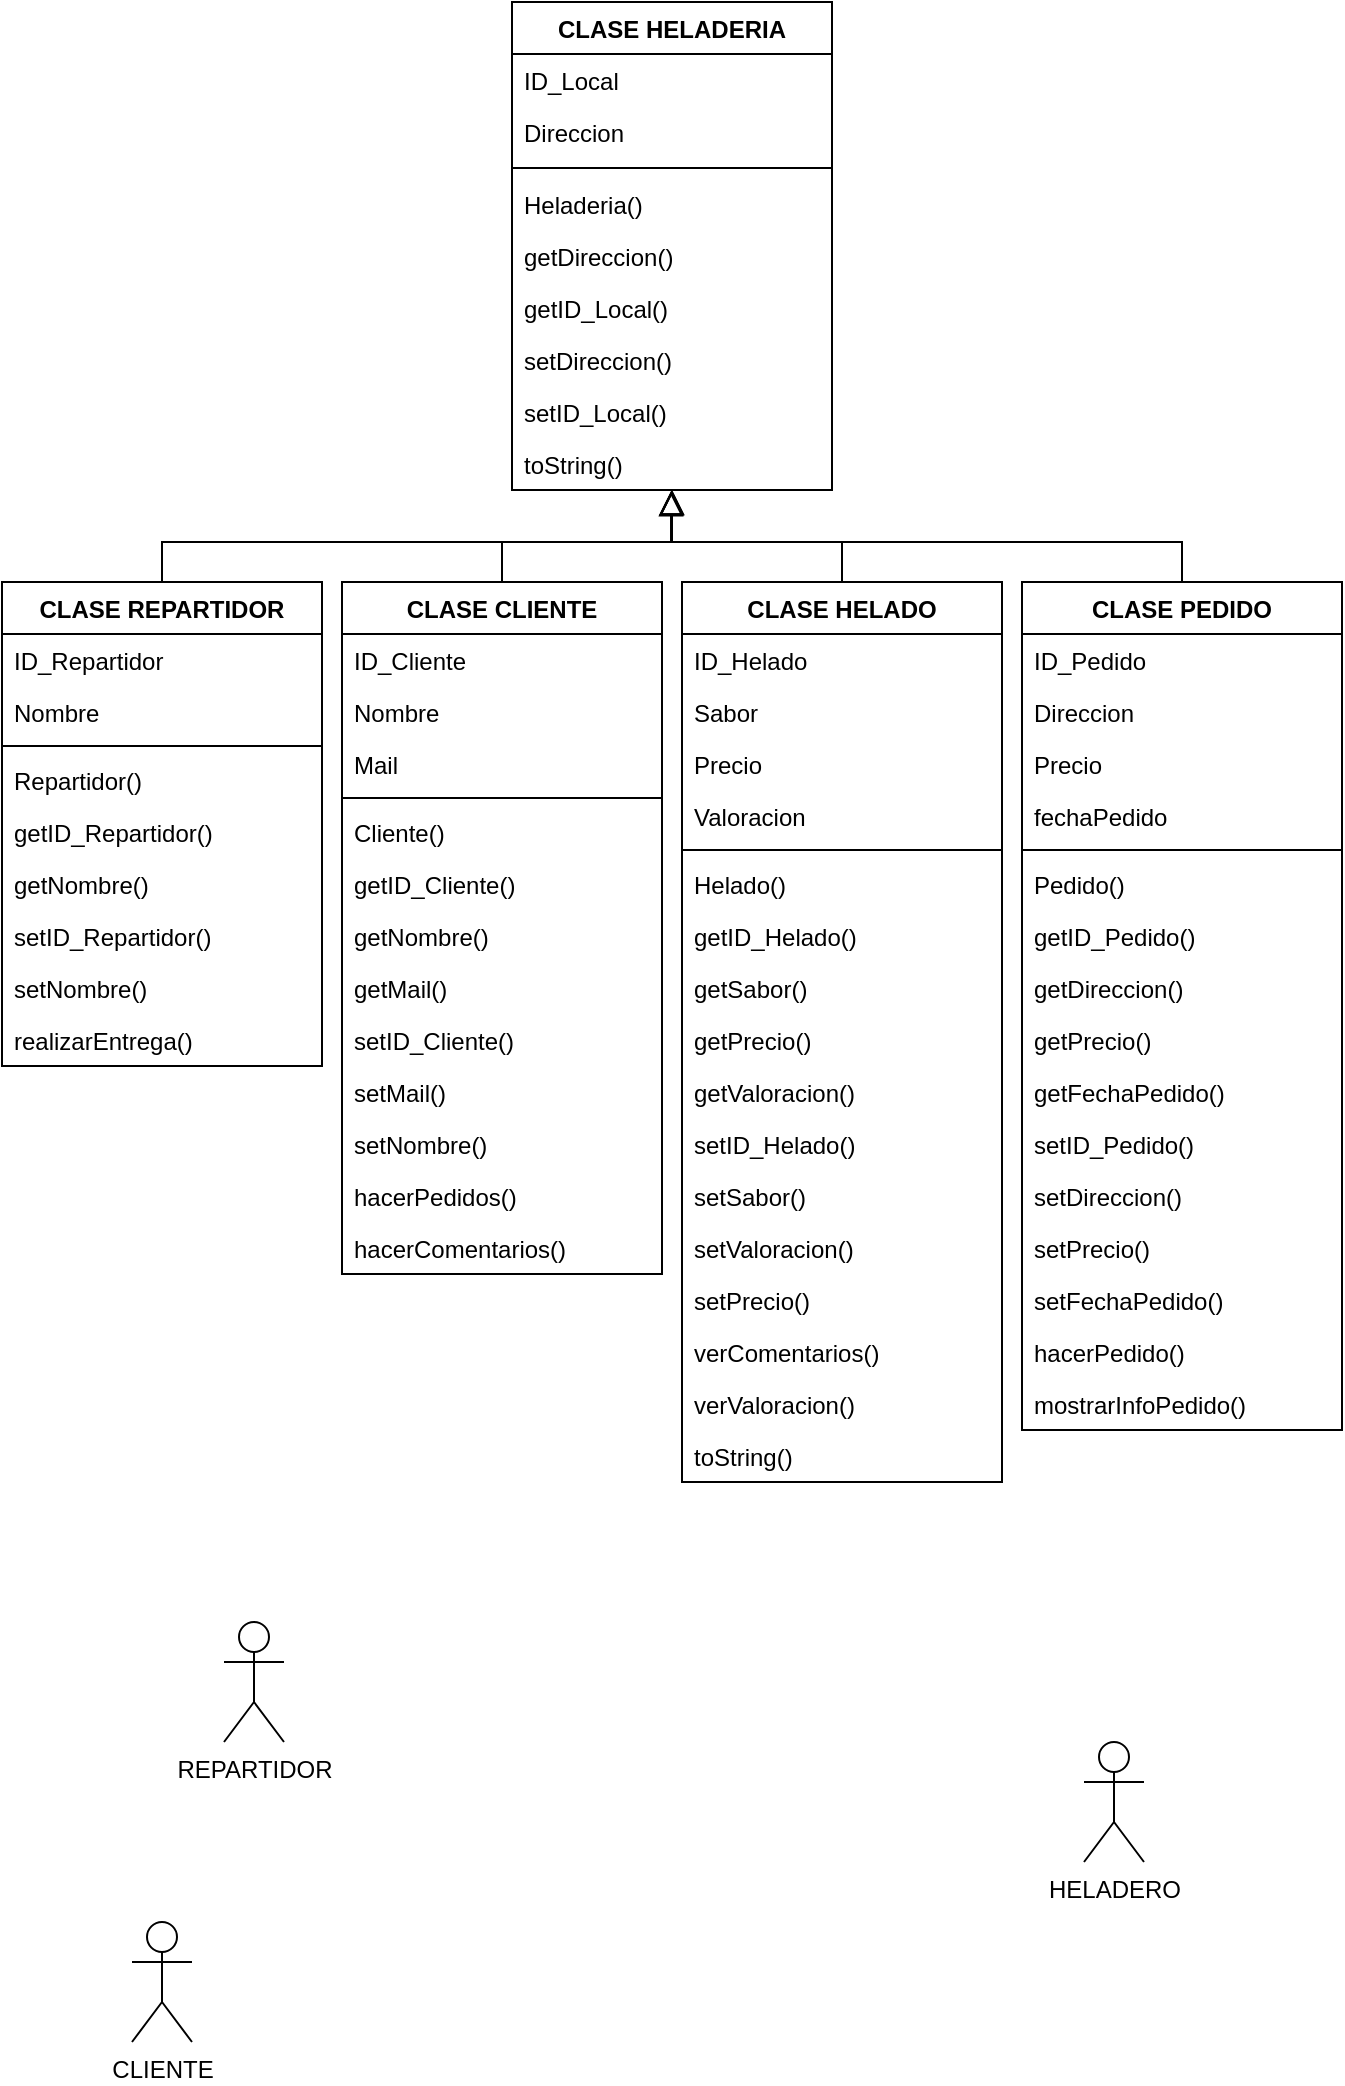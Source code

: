 <mxfile version="24.2.8" type="device">
  <diagram id="C5RBs43oDa-KdzZeNtuy" name="Page-1">
    <mxGraphModel dx="1195" dy="650" grid="1" gridSize="10" guides="1" tooltips="1" connect="1" arrows="1" fold="1" page="1" pageScale="1" pageWidth="827" pageHeight="1169" math="0" shadow="0">
      <root>
        <mxCell id="WIyWlLk6GJQsqaUBKTNV-0" />
        <mxCell id="WIyWlLk6GJQsqaUBKTNV-1" parent="WIyWlLk6GJQsqaUBKTNV-0" />
        <mxCell id="JA_MpIqf8QlwyOVDKTPB-0" value="CLASE HELADERIA" style="swimlane;fontStyle=1;align=center;verticalAlign=top;childLayout=stackLayout;horizontal=1;startSize=26;horizontalStack=0;resizeParent=1;resizeParentMax=0;resizeLast=0;collapsible=1;marginBottom=0;whiteSpace=wrap;html=1;" vertex="1" parent="WIyWlLk6GJQsqaUBKTNV-1">
          <mxGeometry x="334" y="60" width="160" height="244" as="geometry">
            <mxRectangle x="120" y="106" width="150" height="30" as="alternateBounds" />
          </mxGeometry>
        </mxCell>
        <mxCell id="JA_MpIqf8QlwyOVDKTPB-1" value="ID_Local" style="text;strokeColor=none;fillColor=none;align=left;verticalAlign=top;spacingLeft=4;spacingRight=4;overflow=hidden;rotatable=0;points=[[0,0.5],[1,0.5]];portConstraint=eastwest;whiteSpace=wrap;html=1;" vertex="1" parent="JA_MpIqf8QlwyOVDKTPB-0">
          <mxGeometry y="26" width="160" height="26" as="geometry" />
        </mxCell>
        <mxCell id="JA_MpIqf8QlwyOVDKTPB-2" value="Direccion" style="text;strokeColor=none;fillColor=none;align=left;verticalAlign=top;spacingLeft=4;spacingRight=4;overflow=hidden;rotatable=0;points=[[0,0.5],[1,0.5]];portConstraint=eastwest;whiteSpace=wrap;html=1;" vertex="1" parent="JA_MpIqf8QlwyOVDKTPB-0">
          <mxGeometry y="52" width="160" height="26" as="geometry" />
        </mxCell>
        <mxCell id="JA_MpIqf8QlwyOVDKTPB-3" value="" style="line;strokeWidth=1;fillColor=none;align=left;verticalAlign=middle;spacingTop=-1;spacingLeft=3;spacingRight=3;rotatable=0;labelPosition=right;points=[];portConstraint=eastwest;strokeColor=inherit;" vertex="1" parent="JA_MpIqf8QlwyOVDKTPB-0">
          <mxGeometry y="78" width="160" height="10" as="geometry" />
        </mxCell>
        <mxCell id="JA_MpIqf8QlwyOVDKTPB-4" value="Heladeria()" style="text;strokeColor=none;fillColor=none;align=left;verticalAlign=top;spacingLeft=4;spacingRight=4;overflow=hidden;rotatable=0;points=[[0,0.5],[1,0.5]];portConstraint=eastwest;whiteSpace=wrap;html=1;" vertex="1" parent="JA_MpIqf8QlwyOVDKTPB-0">
          <mxGeometry y="88" width="160" height="26" as="geometry" />
        </mxCell>
        <mxCell id="JA_MpIqf8QlwyOVDKTPB-5" value="getDireccion()" style="text;strokeColor=none;fillColor=none;align=left;verticalAlign=top;spacingLeft=4;spacingRight=4;overflow=hidden;rotatable=0;points=[[0,0.5],[1,0.5]];portConstraint=eastwest;whiteSpace=wrap;html=1;" vertex="1" parent="JA_MpIqf8QlwyOVDKTPB-0">
          <mxGeometry y="114" width="160" height="26" as="geometry" />
        </mxCell>
        <mxCell id="JA_MpIqf8QlwyOVDKTPB-6" value="getID_Local()" style="text;strokeColor=none;fillColor=none;align=left;verticalAlign=top;spacingLeft=4;spacingRight=4;overflow=hidden;rotatable=0;points=[[0,0.5],[1,0.5]];portConstraint=eastwest;whiteSpace=wrap;html=1;" vertex="1" parent="JA_MpIqf8QlwyOVDKTPB-0">
          <mxGeometry y="140" width="160" height="26" as="geometry" />
        </mxCell>
        <mxCell id="JA_MpIqf8QlwyOVDKTPB-7" value="setDireccion()" style="text;strokeColor=none;fillColor=none;align=left;verticalAlign=top;spacingLeft=4;spacingRight=4;overflow=hidden;rotatable=0;points=[[0,0.5],[1,0.5]];portConstraint=eastwest;whiteSpace=wrap;html=1;" vertex="1" parent="JA_MpIqf8QlwyOVDKTPB-0">
          <mxGeometry y="166" width="160" height="26" as="geometry" />
        </mxCell>
        <mxCell id="JA_MpIqf8QlwyOVDKTPB-8" value="setID_Local()" style="text;strokeColor=none;fillColor=none;align=left;verticalAlign=top;spacingLeft=4;spacingRight=4;overflow=hidden;rotatable=0;points=[[0,0.5],[1,0.5]];portConstraint=eastwest;whiteSpace=wrap;html=1;" vertex="1" parent="JA_MpIqf8QlwyOVDKTPB-0">
          <mxGeometry y="192" width="160" height="26" as="geometry" />
        </mxCell>
        <mxCell id="JA_MpIqf8QlwyOVDKTPB-9" value="toString()" style="text;strokeColor=none;fillColor=none;align=left;verticalAlign=top;spacingLeft=4;spacingRight=4;overflow=hidden;rotatable=0;points=[[0,0.5],[1,0.5]];portConstraint=eastwest;whiteSpace=wrap;html=1;" vertex="1" parent="JA_MpIqf8QlwyOVDKTPB-0">
          <mxGeometry y="218" width="160" height="26" as="geometry" />
        </mxCell>
        <mxCell id="JA_MpIqf8QlwyOVDKTPB-10" value="CLASE CLIENTE" style="swimlane;fontStyle=1;align=center;verticalAlign=top;childLayout=stackLayout;horizontal=1;startSize=26;horizontalStack=0;resizeParent=1;resizeParentMax=0;resizeLast=0;collapsible=1;marginBottom=0;whiteSpace=wrap;html=1;" vertex="1" parent="WIyWlLk6GJQsqaUBKTNV-1">
          <mxGeometry x="249" y="350" width="160" height="346" as="geometry">
            <mxRectangle x="50" y="320" width="130" height="30" as="alternateBounds" />
          </mxGeometry>
        </mxCell>
        <mxCell id="JA_MpIqf8QlwyOVDKTPB-11" value="ID_Cliente" style="text;strokeColor=none;fillColor=none;align=left;verticalAlign=top;spacingLeft=4;spacingRight=4;overflow=hidden;rotatable=0;points=[[0,0.5],[1,0.5]];portConstraint=eastwest;whiteSpace=wrap;html=1;" vertex="1" parent="JA_MpIqf8QlwyOVDKTPB-10">
          <mxGeometry y="26" width="160" height="26" as="geometry" />
        </mxCell>
        <mxCell id="JA_MpIqf8QlwyOVDKTPB-12" value="Nombre" style="text;strokeColor=none;fillColor=none;align=left;verticalAlign=top;spacingLeft=4;spacingRight=4;overflow=hidden;rotatable=0;points=[[0,0.5],[1,0.5]];portConstraint=eastwest;whiteSpace=wrap;html=1;" vertex="1" parent="JA_MpIqf8QlwyOVDKTPB-10">
          <mxGeometry y="52" width="160" height="26" as="geometry" />
        </mxCell>
        <mxCell id="JA_MpIqf8QlwyOVDKTPB-13" value="Mail" style="text;strokeColor=none;fillColor=none;align=left;verticalAlign=top;spacingLeft=4;spacingRight=4;overflow=hidden;rotatable=0;points=[[0,0.5],[1,0.5]];portConstraint=eastwest;whiteSpace=wrap;html=1;" vertex="1" parent="JA_MpIqf8QlwyOVDKTPB-10">
          <mxGeometry y="78" width="160" height="26" as="geometry" />
        </mxCell>
        <mxCell id="JA_MpIqf8QlwyOVDKTPB-14" value="" style="line;strokeWidth=1;fillColor=none;align=left;verticalAlign=middle;spacingTop=-1;spacingLeft=3;spacingRight=3;rotatable=0;labelPosition=right;points=[];portConstraint=eastwest;strokeColor=inherit;" vertex="1" parent="JA_MpIqf8QlwyOVDKTPB-10">
          <mxGeometry y="104" width="160" height="8" as="geometry" />
        </mxCell>
        <mxCell id="JA_MpIqf8QlwyOVDKTPB-15" value="Cliente()" style="text;strokeColor=none;fillColor=none;align=left;verticalAlign=top;spacingLeft=4;spacingRight=4;overflow=hidden;rotatable=0;points=[[0,0.5],[1,0.5]];portConstraint=eastwest;whiteSpace=wrap;html=1;" vertex="1" parent="JA_MpIqf8QlwyOVDKTPB-10">
          <mxGeometry y="112" width="160" height="26" as="geometry" />
        </mxCell>
        <mxCell id="JA_MpIqf8QlwyOVDKTPB-16" value="getID_Cliente()" style="text;strokeColor=none;fillColor=none;align=left;verticalAlign=top;spacingLeft=4;spacingRight=4;overflow=hidden;rotatable=0;points=[[0,0.5],[1,0.5]];portConstraint=eastwest;whiteSpace=wrap;html=1;" vertex="1" parent="JA_MpIqf8QlwyOVDKTPB-10">
          <mxGeometry y="138" width="160" height="26" as="geometry" />
        </mxCell>
        <mxCell id="JA_MpIqf8QlwyOVDKTPB-17" value="getNombre()" style="text;strokeColor=none;fillColor=none;align=left;verticalAlign=top;spacingLeft=4;spacingRight=4;overflow=hidden;rotatable=0;points=[[0,0.5],[1,0.5]];portConstraint=eastwest;whiteSpace=wrap;html=1;" vertex="1" parent="JA_MpIqf8QlwyOVDKTPB-10">
          <mxGeometry y="164" width="160" height="26" as="geometry" />
        </mxCell>
        <mxCell id="JA_MpIqf8QlwyOVDKTPB-18" value="getMail()" style="text;strokeColor=none;fillColor=none;align=left;verticalAlign=top;spacingLeft=4;spacingRight=4;overflow=hidden;rotatable=0;points=[[0,0.5],[1,0.5]];portConstraint=eastwest;whiteSpace=wrap;html=1;" vertex="1" parent="JA_MpIqf8QlwyOVDKTPB-10">
          <mxGeometry y="190" width="160" height="26" as="geometry" />
        </mxCell>
        <mxCell id="JA_MpIqf8QlwyOVDKTPB-19" value="setID_Cliente()" style="text;strokeColor=none;fillColor=none;align=left;verticalAlign=top;spacingLeft=4;spacingRight=4;overflow=hidden;rotatable=0;points=[[0,0.5],[1,0.5]];portConstraint=eastwest;whiteSpace=wrap;html=1;" vertex="1" parent="JA_MpIqf8QlwyOVDKTPB-10">
          <mxGeometry y="216" width="160" height="26" as="geometry" />
        </mxCell>
        <mxCell id="JA_MpIqf8QlwyOVDKTPB-20" value="setMail()" style="text;strokeColor=none;fillColor=none;align=left;verticalAlign=top;spacingLeft=4;spacingRight=4;overflow=hidden;rotatable=0;points=[[0,0.5],[1,0.5]];portConstraint=eastwest;whiteSpace=wrap;html=1;" vertex="1" parent="JA_MpIqf8QlwyOVDKTPB-10">
          <mxGeometry y="242" width="160" height="26" as="geometry" />
        </mxCell>
        <mxCell id="JA_MpIqf8QlwyOVDKTPB-21" value="setNombre()" style="text;strokeColor=none;fillColor=none;align=left;verticalAlign=top;spacingLeft=4;spacingRight=4;overflow=hidden;rotatable=0;points=[[0,0.5],[1,0.5]];portConstraint=eastwest;whiteSpace=wrap;html=1;" vertex="1" parent="JA_MpIqf8QlwyOVDKTPB-10">
          <mxGeometry y="268" width="160" height="26" as="geometry" />
        </mxCell>
        <mxCell id="JA_MpIqf8QlwyOVDKTPB-22" value="hacerPedidos()" style="text;strokeColor=none;fillColor=none;align=left;verticalAlign=top;spacingLeft=4;spacingRight=4;overflow=hidden;rotatable=0;points=[[0,0.5],[1,0.5]];portConstraint=eastwest;whiteSpace=wrap;html=1;" vertex="1" parent="JA_MpIqf8QlwyOVDKTPB-10">
          <mxGeometry y="294" width="160" height="26" as="geometry" />
        </mxCell>
        <mxCell id="JA_MpIqf8QlwyOVDKTPB-23" value="hacerComentarios()" style="text;strokeColor=none;fillColor=none;align=left;verticalAlign=top;spacingLeft=4;spacingRight=4;overflow=hidden;rotatable=0;points=[[0,0.5],[1,0.5]];portConstraint=eastwest;whiteSpace=wrap;html=1;" vertex="1" parent="JA_MpIqf8QlwyOVDKTPB-10">
          <mxGeometry y="320" width="160" height="26" as="geometry" />
        </mxCell>
        <mxCell id="JA_MpIqf8QlwyOVDKTPB-24" value="CLASE HELADO" style="swimlane;fontStyle=1;align=center;verticalAlign=top;childLayout=stackLayout;horizontal=1;startSize=26;horizontalStack=0;resizeParent=1;resizeParentMax=0;resizeLast=0;collapsible=1;marginBottom=0;whiteSpace=wrap;html=1;" vertex="1" parent="WIyWlLk6GJQsqaUBKTNV-1">
          <mxGeometry x="419" y="350" width="160" height="450" as="geometry" />
        </mxCell>
        <mxCell id="JA_MpIqf8QlwyOVDKTPB-25" value="ID_Helado" style="text;strokeColor=none;fillColor=none;align=left;verticalAlign=top;spacingLeft=4;spacingRight=4;overflow=hidden;rotatable=0;points=[[0,0.5],[1,0.5]];portConstraint=eastwest;whiteSpace=wrap;html=1;" vertex="1" parent="JA_MpIqf8QlwyOVDKTPB-24">
          <mxGeometry y="26" width="160" height="26" as="geometry" />
        </mxCell>
        <mxCell id="JA_MpIqf8QlwyOVDKTPB-26" value="Sabor" style="text;strokeColor=none;fillColor=none;align=left;verticalAlign=top;spacingLeft=4;spacingRight=4;overflow=hidden;rotatable=0;points=[[0,0.5],[1,0.5]];portConstraint=eastwest;whiteSpace=wrap;html=1;" vertex="1" parent="JA_MpIqf8QlwyOVDKTPB-24">
          <mxGeometry y="52" width="160" height="26" as="geometry" />
        </mxCell>
        <mxCell id="JA_MpIqf8QlwyOVDKTPB-27" value="Precio" style="text;strokeColor=none;fillColor=none;align=left;verticalAlign=top;spacingLeft=4;spacingRight=4;overflow=hidden;rotatable=0;points=[[0,0.5],[1,0.5]];portConstraint=eastwest;whiteSpace=wrap;html=1;" vertex="1" parent="JA_MpIqf8QlwyOVDKTPB-24">
          <mxGeometry y="78" width="160" height="26" as="geometry" />
        </mxCell>
        <mxCell id="JA_MpIqf8QlwyOVDKTPB-28" value="Valoracion" style="text;strokeColor=none;fillColor=none;align=left;verticalAlign=top;spacingLeft=4;spacingRight=4;overflow=hidden;rotatable=0;points=[[0,0.5],[1,0.5]];portConstraint=eastwest;whiteSpace=wrap;html=1;" vertex="1" parent="JA_MpIqf8QlwyOVDKTPB-24">
          <mxGeometry y="104" width="160" height="26" as="geometry" />
        </mxCell>
        <mxCell id="JA_MpIqf8QlwyOVDKTPB-29" value="" style="line;strokeWidth=1;fillColor=none;align=left;verticalAlign=middle;spacingTop=-1;spacingLeft=3;spacingRight=3;rotatable=0;labelPosition=right;points=[];portConstraint=eastwest;strokeColor=inherit;" vertex="1" parent="JA_MpIqf8QlwyOVDKTPB-24">
          <mxGeometry y="130" width="160" height="8" as="geometry" />
        </mxCell>
        <mxCell id="JA_MpIqf8QlwyOVDKTPB-30" value="Helado()" style="text;strokeColor=none;fillColor=none;align=left;verticalAlign=top;spacingLeft=4;spacingRight=4;overflow=hidden;rotatable=0;points=[[0,0.5],[1,0.5]];portConstraint=eastwest;whiteSpace=wrap;html=1;" vertex="1" parent="JA_MpIqf8QlwyOVDKTPB-24">
          <mxGeometry y="138" width="160" height="26" as="geometry" />
        </mxCell>
        <mxCell id="JA_MpIqf8QlwyOVDKTPB-31" value="getID_Helado()" style="text;strokeColor=none;fillColor=none;align=left;verticalAlign=top;spacingLeft=4;spacingRight=4;overflow=hidden;rotatable=0;points=[[0,0.5],[1,0.5]];portConstraint=eastwest;whiteSpace=wrap;html=1;" vertex="1" parent="JA_MpIqf8QlwyOVDKTPB-24">
          <mxGeometry y="164" width="160" height="26" as="geometry" />
        </mxCell>
        <mxCell id="JA_MpIqf8QlwyOVDKTPB-32" value="getSabor()" style="text;strokeColor=none;fillColor=none;align=left;verticalAlign=top;spacingLeft=4;spacingRight=4;overflow=hidden;rotatable=0;points=[[0,0.5],[1,0.5]];portConstraint=eastwest;whiteSpace=wrap;html=1;" vertex="1" parent="JA_MpIqf8QlwyOVDKTPB-24">
          <mxGeometry y="190" width="160" height="26" as="geometry" />
        </mxCell>
        <mxCell id="JA_MpIqf8QlwyOVDKTPB-33" value="getPrecio()" style="text;strokeColor=none;fillColor=none;align=left;verticalAlign=top;spacingLeft=4;spacingRight=4;overflow=hidden;rotatable=0;points=[[0,0.5],[1,0.5]];portConstraint=eastwest;whiteSpace=wrap;html=1;" vertex="1" parent="JA_MpIqf8QlwyOVDKTPB-24">
          <mxGeometry y="216" width="160" height="26" as="geometry" />
        </mxCell>
        <mxCell id="JA_MpIqf8QlwyOVDKTPB-34" value="getValoracion()" style="text;strokeColor=none;fillColor=none;align=left;verticalAlign=top;spacingLeft=4;spacingRight=4;overflow=hidden;rotatable=0;points=[[0,0.5],[1,0.5]];portConstraint=eastwest;whiteSpace=wrap;html=1;" vertex="1" parent="JA_MpIqf8QlwyOVDKTPB-24">
          <mxGeometry y="242" width="160" height="26" as="geometry" />
        </mxCell>
        <mxCell id="JA_MpIqf8QlwyOVDKTPB-35" value="setID_Helado()" style="text;strokeColor=none;fillColor=none;align=left;verticalAlign=top;spacingLeft=4;spacingRight=4;overflow=hidden;rotatable=0;points=[[0,0.5],[1,0.5]];portConstraint=eastwest;whiteSpace=wrap;html=1;" vertex="1" parent="JA_MpIqf8QlwyOVDKTPB-24">
          <mxGeometry y="268" width="160" height="26" as="geometry" />
        </mxCell>
        <mxCell id="JA_MpIqf8QlwyOVDKTPB-36" value="setSabor()" style="text;strokeColor=none;fillColor=none;align=left;verticalAlign=top;spacingLeft=4;spacingRight=4;overflow=hidden;rotatable=0;points=[[0,0.5],[1,0.5]];portConstraint=eastwest;whiteSpace=wrap;html=1;" vertex="1" parent="JA_MpIqf8QlwyOVDKTPB-24">
          <mxGeometry y="294" width="160" height="26" as="geometry" />
        </mxCell>
        <mxCell id="JA_MpIqf8QlwyOVDKTPB-37" value="setValoracion()" style="text;strokeColor=none;fillColor=none;align=left;verticalAlign=top;spacingLeft=4;spacingRight=4;overflow=hidden;rotatable=0;points=[[0,0.5],[1,0.5]];portConstraint=eastwest;whiteSpace=wrap;html=1;" vertex="1" parent="JA_MpIqf8QlwyOVDKTPB-24">
          <mxGeometry y="320" width="160" height="26" as="geometry" />
        </mxCell>
        <mxCell id="JA_MpIqf8QlwyOVDKTPB-38" value="setPrecio()" style="text;strokeColor=none;fillColor=none;align=left;verticalAlign=top;spacingLeft=4;spacingRight=4;overflow=hidden;rotatable=0;points=[[0,0.5],[1,0.5]];portConstraint=eastwest;whiteSpace=wrap;html=1;" vertex="1" parent="JA_MpIqf8QlwyOVDKTPB-24">
          <mxGeometry y="346" width="160" height="26" as="geometry" />
        </mxCell>
        <mxCell id="JA_MpIqf8QlwyOVDKTPB-39" value="verComentarios()" style="text;strokeColor=none;fillColor=none;align=left;verticalAlign=top;spacingLeft=4;spacingRight=4;overflow=hidden;rotatable=0;points=[[0,0.5],[1,0.5]];portConstraint=eastwest;whiteSpace=wrap;html=1;" vertex="1" parent="JA_MpIqf8QlwyOVDKTPB-24">
          <mxGeometry y="372" width="160" height="26" as="geometry" />
        </mxCell>
        <mxCell id="JA_MpIqf8QlwyOVDKTPB-40" value="verValoracion()" style="text;strokeColor=none;fillColor=none;align=left;verticalAlign=top;spacingLeft=4;spacingRight=4;overflow=hidden;rotatable=0;points=[[0,0.5],[1,0.5]];portConstraint=eastwest;whiteSpace=wrap;html=1;" vertex="1" parent="JA_MpIqf8QlwyOVDKTPB-24">
          <mxGeometry y="398" width="160" height="26" as="geometry" />
        </mxCell>
        <mxCell id="JA_MpIqf8QlwyOVDKTPB-41" value="toString()" style="text;strokeColor=none;fillColor=none;align=left;verticalAlign=top;spacingLeft=4;spacingRight=4;overflow=hidden;rotatable=0;points=[[0,0.5],[1,0.5]];portConstraint=eastwest;whiteSpace=wrap;html=1;" vertex="1" parent="JA_MpIqf8QlwyOVDKTPB-24">
          <mxGeometry y="424" width="160" height="26" as="geometry" />
        </mxCell>
        <mxCell id="JA_MpIqf8QlwyOVDKTPB-42" value="CLASE PEDIDO" style="swimlane;fontStyle=1;align=center;verticalAlign=top;childLayout=stackLayout;horizontal=1;startSize=26;horizontalStack=0;resizeParent=1;resizeParentMax=0;resizeLast=0;collapsible=1;marginBottom=0;whiteSpace=wrap;html=1;" vertex="1" parent="WIyWlLk6GJQsqaUBKTNV-1">
          <mxGeometry x="589" y="350" width="160" height="424" as="geometry" />
        </mxCell>
        <mxCell id="JA_MpIqf8QlwyOVDKTPB-43" value="ID_Pedido" style="text;strokeColor=none;fillColor=none;align=left;verticalAlign=top;spacingLeft=4;spacingRight=4;overflow=hidden;rotatable=0;points=[[0,0.5],[1,0.5]];portConstraint=eastwest;whiteSpace=wrap;html=1;" vertex="1" parent="JA_MpIqf8QlwyOVDKTPB-42">
          <mxGeometry y="26" width="160" height="26" as="geometry" />
        </mxCell>
        <mxCell id="JA_MpIqf8QlwyOVDKTPB-44" value="Direccion" style="text;strokeColor=none;fillColor=none;align=left;verticalAlign=top;spacingLeft=4;spacingRight=4;overflow=hidden;rotatable=0;points=[[0,0.5],[1,0.5]];portConstraint=eastwest;whiteSpace=wrap;html=1;" vertex="1" parent="JA_MpIqf8QlwyOVDKTPB-42">
          <mxGeometry y="52" width="160" height="26" as="geometry" />
        </mxCell>
        <mxCell id="JA_MpIqf8QlwyOVDKTPB-45" value="Precio" style="text;strokeColor=none;fillColor=none;align=left;verticalAlign=top;spacingLeft=4;spacingRight=4;overflow=hidden;rotatable=0;points=[[0,0.5],[1,0.5]];portConstraint=eastwest;whiteSpace=wrap;html=1;" vertex="1" parent="JA_MpIqf8QlwyOVDKTPB-42">
          <mxGeometry y="78" width="160" height="26" as="geometry" />
        </mxCell>
        <mxCell id="JA_MpIqf8QlwyOVDKTPB-46" value="fechaPedido" style="text;strokeColor=none;fillColor=none;align=left;verticalAlign=top;spacingLeft=4;spacingRight=4;overflow=hidden;rotatable=0;points=[[0,0.5],[1,0.5]];portConstraint=eastwest;whiteSpace=wrap;html=1;" vertex="1" parent="JA_MpIqf8QlwyOVDKTPB-42">
          <mxGeometry y="104" width="160" height="26" as="geometry" />
        </mxCell>
        <mxCell id="JA_MpIqf8QlwyOVDKTPB-47" value="" style="line;strokeWidth=1;fillColor=none;align=left;verticalAlign=middle;spacingTop=-1;spacingLeft=3;spacingRight=3;rotatable=0;labelPosition=right;points=[];portConstraint=eastwest;strokeColor=inherit;" vertex="1" parent="JA_MpIqf8QlwyOVDKTPB-42">
          <mxGeometry y="130" width="160" height="8" as="geometry" />
        </mxCell>
        <mxCell id="JA_MpIqf8QlwyOVDKTPB-48" value="Pedido()" style="text;strokeColor=none;fillColor=none;align=left;verticalAlign=top;spacingLeft=4;spacingRight=4;overflow=hidden;rotatable=0;points=[[0,0.5],[1,0.5]];portConstraint=eastwest;whiteSpace=wrap;html=1;" vertex="1" parent="JA_MpIqf8QlwyOVDKTPB-42">
          <mxGeometry y="138" width="160" height="26" as="geometry" />
        </mxCell>
        <mxCell id="JA_MpIqf8QlwyOVDKTPB-49" value="getID_Pedido()" style="text;strokeColor=none;fillColor=none;align=left;verticalAlign=top;spacingLeft=4;spacingRight=4;overflow=hidden;rotatable=0;points=[[0,0.5],[1,0.5]];portConstraint=eastwest;whiteSpace=wrap;html=1;" vertex="1" parent="JA_MpIqf8QlwyOVDKTPB-42">
          <mxGeometry y="164" width="160" height="26" as="geometry" />
        </mxCell>
        <mxCell id="JA_MpIqf8QlwyOVDKTPB-50" value="getDireccion()" style="text;strokeColor=none;fillColor=none;align=left;verticalAlign=top;spacingLeft=4;spacingRight=4;overflow=hidden;rotatable=0;points=[[0,0.5],[1,0.5]];portConstraint=eastwest;whiteSpace=wrap;html=1;" vertex="1" parent="JA_MpIqf8QlwyOVDKTPB-42">
          <mxGeometry y="190" width="160" height="26" as="geometry" />
        </mxCell>
        <mxCell id="JA_MpIqf8QlwyOVDKTPB-51" value="getPrecio()" style="text;strokeColor=none;fillColor=none;align=left;verticalAlign=top;spacingLeft=4;spacingRight=4;overflow=hidden;rotatable=0;points=[[0,0.5],[1,0.5]];portConstraint=eastwest;whiteSpace=wrap;html=1;" vertex="1" parent="JA_MpIqf8QlwyOVDKTPB-42">
          <mxGeometry y="216" width="160" height="26" as="geometry" />
        </mxCell>
        <mxCell id="JA_MpIqf8QlwyOVDKTPB-52" value="getFechaPedido()" style="text;strokeColor=none;fillColor=none;align=left;verticalAlign=top;spacingLeft=4;spacingRight=4;overflow=hidden;rotatable=0;points=[[0,0.5],[1,0.5]];portConstraint=eastwest;whiteSpace=wrap;html=1;" vertex="1" parent="JA_MpIqf8QlwyOVDKTPB-42">
          <mxGeometry y="242" width="160" height="26" as="geometry" />
        </mxCell>
        <mxCell id="JA_MpIqf8QlwyOVDKTPB-53" value="setID_Pedido()" style="text;strokeColor=none;fillColor=none;align=left;verticalAlign=top;spacingLeft=4;spacingRight=4;overflow=hidden;rotatable=0;points=[[0,0.5],[1,0.5]];portConstraint=eastwest;whiteSpace=wrap;html=1;" vertex="1" parent="JA_MpIqf8QlwyOVDKTPB-42">
          <mxGeometry y="268" width="160" height="26" as="geometry" />
        </mxCell>
        <mxCell id="JA_MpIqf8QlwyOVDKTPB-54" value="setDireccion()" style="text;strokeColor=none;fillColor=none;align=left;verticalAlign=top;spacingLeft=4;spacingRight=4;overflow=hidden;rotatable=0;points=[[0,0.5],[1,0.5]];portConstraint=eastwest;whiteSpace=wrap;html=1;" vertex="1" parent="JA_MpIqf8QlwyOVDKTPB-42">
          <mxGeometry y="294" width="160" height="26" as="geometry" />
        </mxCell>
        <mxCell id="JA_MpIqf8QlwyOVDKTPB-55" value="setPrecio()" style="text;strokeColor=none;fillColor=none;align=left;verticalAlign=top;spacingLeft=4;spacingRight=4;overflow=hidden;rotatable=0;points=[[0,0.5],[1,0.5]];portConstraint=eastwest;whiteSpace=wrap;html=1;" vertex="1" parent="JA_MpIqf8QlwyOVDKTPB-42">
          <mxGeometry y="320" width="160" height="26" as="geometry" />
        </mxCell>
        <mxCell id="JA_MpIqf8QlwyOVDKTPB-56" value="setFechaPedido()" style="text;strokeColor=none;fillColor=none;align=left;verticalAlign=top;spacingLeft=4;spacingRight=4;overflow=hidden;rotatable=0;points=[[0,0.5],[1,0.5]];portConstraint=eastwest;whiteSpace=wrap;html=1;" vertex="1" parent="JA_MpIqf8QlwyOVDKTPB-42">
          <mxGeometry y="346" width="160" height="26" as="geometry" />
        </mxCell>
        <mxCell id="JA_MpIqf8QlwyOVDKTPB-57" value="hacerPedido()" style="text;strokeColor=none;fillColor=none;align=left;verticalAlign=top;spacingLeft=4;spacingRight=4;overflow=hidden;rotatable=0;points=[[0,0.5],[1,0.5]];portConstraint=eastwest;whiteSpace=wrap;html=1;" vertex="1" parent="JA_MpIqf8QlwyOVDKTPB-42">
          <mxGeometry y="372" width="160" height="26" as="geometry" />
        </mxCell>
        <mxCell id="JA_MpIqf8QlwyOVDKTPB-58" value="mostrarInfoPedido()" style="text;strokeColor=none;fillColor=none;align=left;verticalAlign=top;spacingLeft=4;spacingRight=4;overflow=hidden;rotatable=0;points=[[0,0.5],[1,0.5]];portConstraint=eastwest;whiteSpace=wrap;html=1;" vertex="1" parent="JA_MpIqf8QlwyOVDKTPB-42">
          <mxGeometry y="398" width="160" height="26" as="geometry" />
        </mxCell>
        <mxCell id="JA_MpIqf8QlwyOVDKTPB-59" value="CLASE REPARTIDOR" style="swimlane;fontStyle=1;align=center;verticalAlign=top;childLayout=stackLayout;horizontal=1;startSize=26;horizontalStack=0;resizeParent=1;resizeParentMax=0;resizeLast=0;collapsible=1;marginBottom=0;whiteSpace=wrap;html=1;" vertex="1" parent="WIyWlLk6GJQsqaUBKTNV-1">
          <mxGeometry x="79" y="350" width="160" height="242" as="geometry">
            <mxRectangle x="50" y="320" width="130" height="30" as="alternateBounds" />
          </mxGeometry>
        </mxCell>
        <mxCell id="JA_MpIqf8QlwyOVDKTPB-60" value="ID_Repartidor" style="text;strokeColor=none;fillColor=none;align=left;verticalAlign=top;spacingLeft=4;spacingRight=4;overflow=hidden;rotatable=0;points=[[0,0.5],[1,0.5]];portConstraint=eastwest;whiteSpace=wrap;html=1;" vertex="1" parent="JA_MpIqf8QlwyOVDKTPB-59">
          <mxGeometry y="26" width="160" height="26" as="geometry" />
        </mxCell>
        <mxCell id="JA_MpIqf8QlwyOVDKTPB-61" value="Nombre" style="text;strokeColor=none;fillColor=none;align=left;verticalAlign=top;spacingLeft=4;spacingRight=4;overflow=hidden;rotatable=0;points=[[0,0.5],[1,0.5]];portConstraint=eastwest;whiteSpace=wrap;html=1;" vertex="1" parent="JA_MpIqf8QlwyOVDKTPB-59">
          <mxGeometry y="52" width="160" height="26" as="geometry" />
        </mxCell>
        <mxCell id="JA_MpIqf8QlwyOVDKTPB-62" value="" style="line;strokeWidth=1;fillColor=none;align=left;verticalAlign=middle;spacingTop=-1;spacingLeft=3;spacingRight=3;rotatable=0;labelPosition=right;points=[];portConstraint=eastwest;strokeColor=inherit;" vertex="1" parent="JA_MpIqf8QlwyOVDKTPB-59">
          <mxGeometry y="78" width="160" height="8" as="geometry" />
        </mxCell>
        <mxCell id="JA_MpIqf8QlwyOVDKTPB-63" value="Repartidor()" style="text;strokeColor=none;fillColor=none;align=left;verticalAlign=top;spacingLeft=4;spacingRight=4;overflow=hidden;rotatable=0;points=[[0,0.5],[1,0.5]];portConstraint=eastwest;whiteSpace=wrap;html=1;" vertex="1" parent="JA_MpIqf8QlwyOVDKTPB-59">
          <mxGeometry y="86" width="160" height="26" as="geometry" />
        </mxCell>
        <mxCell id="JA_MpIqf8QlwyOVDKTPB-64" value="getID_Repartidor()" style="text;strokeColor=none;fillColor=none;align=left;verticalAlign=top;spacingLeft=4;spacingRight=4;overflow=hidden;rotatable=0;points=[[0,0.5],[1,0.5]];portConstraint=eastwest;whiteSpace=wrap;html=1;" vertex="1" parent="JA_MpIqf8QlwyOVDKTPB-59">
          <mxGeometry y="112" width="160" height="26" as="geometry" />
        </mxCell>
        <mxCell id="JA_MpIqf8QlwyOVDKTPB-65" value="getNombre()" style="text;strokeColor=none;fillColor=none;align=left;verticalAlign=top;spacingLeft=4;spacingRight=4;overflow=hidden;rotatable=0;points=[[0,0.5],[1,0.5]];portConstraint=eastwest;whiteSpace=wrap;html=1;" vertex="1" parent="JA_MpIqf8QlwyOVDKTPB-59">
          <mxGeometry y="138" width="160" height="26" as="geometry" />
        </mxCell>
        <mxCell id="JA_MpIqf8QlwyOVDKTPB-66" value="setID_Repartidor()" style="text;strokeColor=none;fillColor=none;align=left;verticalAlign=top;spacingLeft=4;spacingRight=4;overflow=hidden;rotatable=0;points=[[0,0.5],[1,0.5]];portConstraint=eastwest;whiteSpace=wrap;html=1;" vertex="1" parent="JA_MpIqf8QlwyOVDKTPB-59">
          <mxGeometry y="164" width="160" height="26" as="geometry" />
        </mxCell>
        <mxCell id="JA_MpIqf8QlwyOVDKTPB-67" value="setNombre()" style="text;strokeColor=none;fillColor=none;align=left;verticalAlign=top;spacingLeft=4;spacingRight=4;overflow=hidden;rotatable=0;points=[[0,0.5],[1,0.5]];portConstraint=eastwest;whiteSpace=wrap;html=1;" vertex="1" parent="JA_MpIqf8QlwyOVDKTPB-59">
          <mxGeometry y="190" width="160" height="26" as="geometry" />
        </mxCell>
        <mxCell id="JA_MpIqf8QlwyOVDKTPB-68" value="realizarEntrega()" style="text;strokeColor=none;fillColor=none;align=left;verticalAlign=top;spacingLeft=4;spacingRight=4;overflow=hidden;rotatable=0;points=[[0,0.5],[1,0.5]];portConstraint=eastwest;whiteSpace=wrap;html=1;" vertex="1" parent="JA_MpIqf8QlwyOVDKTPB-59">
          <mxGeometry y="216" width="160" height="26" as="geometry" />
        </mxCell>
        <mxCell id="JA_MpIqf8QlwyOVDKTPB-71" value="" style="endArrow=block;endSize=10;endFill=0;shadow=0;strokeWidth=1;rounded=0;curved=0;edgeStyle=elbowEdgeStyle;elbow=vertical;exitX=0.5;exitY=0;exitDx=0;exitDy=0;entryX=0.5;entryY=1;entryDx=0;entryDy=0;" edge="1" parent="WIyWlLk6GJQsqaUBKTNV-1" source="JA_MpIqf8QlwyOVDKTPB-42" target="JA_MpIqf8QlwyOVDKTPB-0">
          <mxGeometry width="160" relative="1" as="geometry">
            <mxPoint x="529" y="402" as="sourcePoint" />
            <mxPoint x="419" y="310" as="targetPoint" />
            <Array as="points">
              <mxPoint x="479" y="330" />
            </Array>
          </mxGeometry>
        </mxCell>
        <mxCell id="JA_MpIqf8QlwyOVDKTPB-72" value="" style="endArrow=block;endSize=10;endFill=0;shadow=0;strokeWidth=1;rounded=0;curved=0;edgeStyle=elbowEdgeStyle;elbow=vertical;exitX=0.5;exitY=0;exitDx=0;exitDy=0;entryX=0.497;entryY=1.024;entryDx=0;entryDy=0;entryPerimeter=0;" edge="1" parent="WIyWlLk6GJQsqaUBKTNV-1" source="JA_MpIqf8QlwyOVDKTPB-59" target="JA_MpIqf8QlwyOVDKTPB-9">
          <mxGeometry width="160" relative="1" as="geometry">
            <mxPoint x="164" y="336" as="sourcePoint" />
            <mxPoint x="409" y="310" as="targetPoint" />
            <Array as="points">
              <mxPoint x="219" y="330" />
            </Array>
          </mxGeometry>
        </mxCell>
        <mxCell id="JA_MpIqf8QlwyOVDKTPB-73" value="" style="endArrow=block;endSize=10;endFill=0;shadow=0;strokeWidth=1;rounded=0;curved=0;edgeStyle=elbowEdgeStyle;elbow=vertical;exitX=0.5;exitY=0;exitDx=0;exitDy=0;entryX=0.498;entryY=1.008;entryDx=0;entryDy=0;entryPerimeter=0;" edge="1" parent="WIyWlLk6GJQsqaUBKTNV-1" source="JA_MpIqf8QlwyOVDKTPB-10" target="JA_MpIqf8QlwyOVDKTPB-9">
          <mxGeometry width="160" relative="1" as="geometry">
            <mxPoint x="289" y="350" as="sourcePoint" />
            <mxPoint x="419" y="310" as="targetPoint" />
            <Array as="points">
              <mxPoint x="309" y="330" />
            </Array>
          </mxGeometry>
        </mxCell>
        <mxCell id="JA_MpIqf8QlwyOVDKTPB-74" value="" style="endArrow=block;endSize=10;endFill=0;shadow=0;strokeWidth=1;rounded=0;curved=0;edgeStyle=elbowEdgeStyle;elbow=vertical;exitX=0.5;exitY=0;exitDx=0;exitDy=0;" edge="1" parent="WIyWlLk6GJQsqaUBKTNV-1" source="JA_MpIqf8QlwyOVDKTPB-24">
          <mxGeometry width="160" relative="1" as="geometry">
            <mxPoint x="494" y="344" as="sourcePoint" />
            <mxPoint x="414" y="304" as="targetPoint" />
            <Array as="points">
              <mxPoint x="314" y="330" />
            </Array>
          </mxGeometry>
        </mxCell>
        <mxCell id="JA_MpIqf8QlwyOVDKTPB-75" value="REPARTIDOR" style="shape=umlActor;verticalLabelPosition=bottom;verticalAlign=top;html=1;outlineConnect=0;" vertex="1" parent="WIyWlLk6GJQsqaUBKTNV-1">
          <mxGeometry x="190" y="870" width="30" height="60" as="geometry" />
        </mxCell>
        <mxCell id="JA_MpIqf8QlwyOVDKTPB-76" value="CLIENTE" style="shape=umlActor;verticalLabelPosition=bottom;verticalAlign=top;html=1;outlineConnect=0;" vertex="1" parent="WIyWlLk6GJQsqaUBKTNV-1">
          <mxGeometry x="144" y="1020" width="30" height="60" as="geometry" />
        </mxCell>
        <mxCell id="JA_MpIqf8QlwyOVDKTPB-77" value="HELADERO" style="shape=umlActor;verticalLabelPosition=bottom;verticalAlign=top;html=1;outlineConnect=0;" vertex="1" parent="WIyWlLk6GJQsqaUBKTNV-1">
          <mxGeometry x="620" y="930" width="30" height="60" as="geometry" />
        </mxCell>
      </root>
    </mxGraphModel>
  </diagram>
</mxfile>
